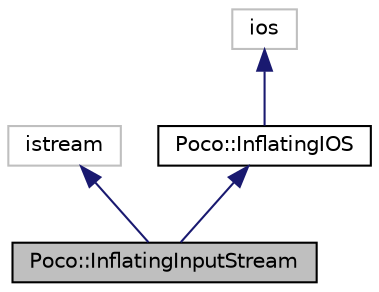 digraph "Poco::InflatingInputStream"
{
 // LATEX_PDF_SIZE
  edge [fontname="Helvetica",fontsize="10",labelfontname="Helvetica",labelfontsize="10"];
  node [fontname="Helvetica",fontsize="10",shape=record];
  Node1 [label="Poco::InflatingInputStream",height=0.2,width=0.4,color="black", fillcolor="grey75", style="filled", fontcolor="black",tooltip=" "];
  Node2 -> Node1 [dir="back",color="midnightblue",fontsize="10",style="solid"];
  Node2 [label="istream",height=0.2,width=0.4,color="grey75", fillcolor="white", style="filled",tooltip=" "];
  Node3 -> Node1 [dir="back",color="midnightblue",fontsize="10",style="solid"];
  Node3 [label="Poco::InflatingIOS",height=0.2,width=0.4,color="black", fillcolor="white", style="filled",URL="$classPoco_1_1InflatingIOS.html",tooltip=" "];
  Node4 -> Node3 [dir="back",color="midnightblue",fontsize="10",style="solid"];
  Node4 [label="ios",height=0.2,width=0.4,color="grey75", fillcolor="white", style="filled",tooltip=" "];
}
